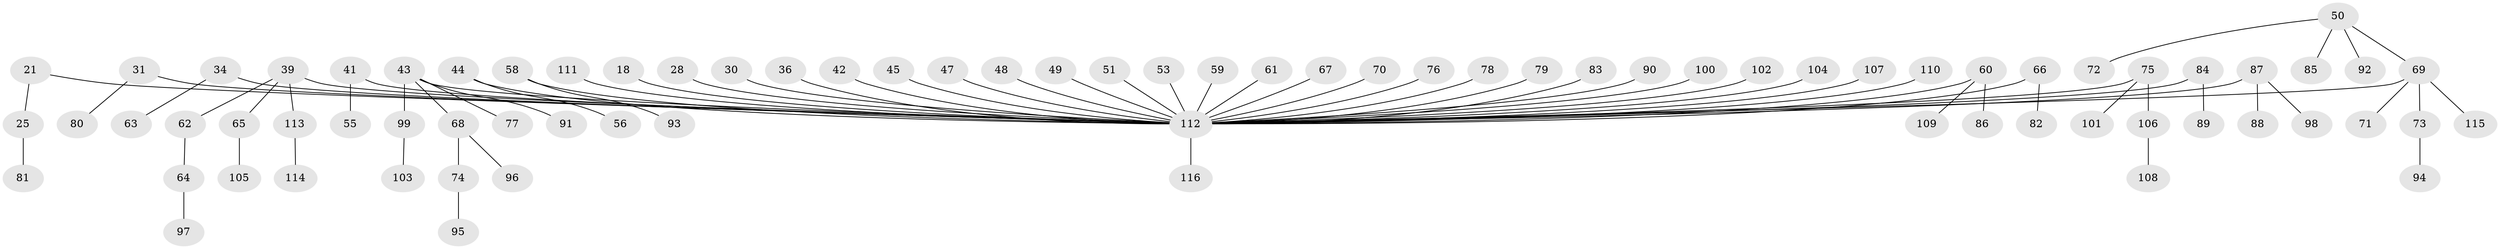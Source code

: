 // original degree distribution, {5: 0.05172413793103448, 7: 0.008620689655172414, 4: 0.0603448275862069, 9: 0.008620689655172414, 3: 0.11206896551724138, 6: 0.008620689655172414, 1: 0.5431034482758621, 2: 0.20689655172413793}
// Generated by graph-tools (version 1.1) at 2025/56/03/04/25 21:56:45]
// undirected, 81 vertices, 80 edges
graph export_dot {
graph [start="1"]
  node [color=gray90,style=filled];
  18;
  21;
  25;
  28;
  30;
  31;
  34;
  36;
  39;
  41 [super="+16"];
  42;
  43 [super="+40+26+37"];
  44;
  45;
  47;
  48;
  49;
  50;
  51;
  53;
  55;
  56;
  58;
  59;
  60;
  61;
  62;
  63;
  64;
  65;
  66;
  67;
  68;
  69 [super="+8"];
  70;
  71;
  72;
  73;
  74;
  75;
  76;
  77;
  78;
  79;
  80;
  81;
  82;
  83;
  84;
  85;
  86;
  87;
  88;
  89;
  90;
  91;
  92;
  93;
  94;
  95;
  96;
  97;
  98;
  99;
  100;
  101;
  102;
  103;
  104;
  105;
  106;
  107;
  108;
  109;
  110;
  111;
  112 [super="+38+9+6+7+10+12+33+32+17+19+54+14+23+46+57+22+15"];
  113;
  114;
  115;
  116;
  18 -- 112;
  21 -- 25;
  21 -- 112;
  25 -- 81;
  28 -- 112;
  30 -- 112;
  31 -- 80;
  31 -- 112;
  34 -- 63;
  34 -- 112;
  36 -- 112;
  39 -- 62;
  39 -- 65;
  39 -- 113;
  39 -- 112;
  41 -- 55;
  41 -- 112;
  42 -- 112;
  43 -- 68;
  43 -- 99;
  43 -- 112;
  43 -- 91;
  43 -- 77;
  44 -- 56;
  44 -- 112;
  45 -- 112;
  47 -- 112;
  48 -- 112;
  49 -- 112;
  50 -- 72;
  50 -- 85;
  50 -- 92;
  50 -- 69;
  51 -- 112;
  53 -- 112;
  58 -- 93;
  58 -- 112;
  59 -- 112;
  60 -- 86;
  60 -- 109;
  60 -- 112;
  61 -- 112;
  62 -- 64;
  64 -- 97;
  65 -- 105;
  66 -- 82;
  66 -- 112;
  67 -- 112;
  68 -- 74;
  68 -- 96;
  69 -- 73;
  69 -- 115;
  69 -- 71;
  69 -- 112;
  70 -- 112;
  73 -- 94;
  74 -- 95;
  75 -- 101;
  75 -- 106;
  75 -- 112;
  76 -- 112;
  78 -- 112;
  79 -- 112;
  83 -- 112;
  84 -- 89;
  84 -- 112;
  87 -- 88;
  87 -- 98;
  87 -- 112;
  90 -- 112;
  99 -- 103;
  100 -- 112;
  102 -- 112;
  104 -- 112;
  106 -- 108;
  107 -- 112;
  110 -- 112;
  111 -- 112;
  112 -- 116;
  113 -- 114;
}
